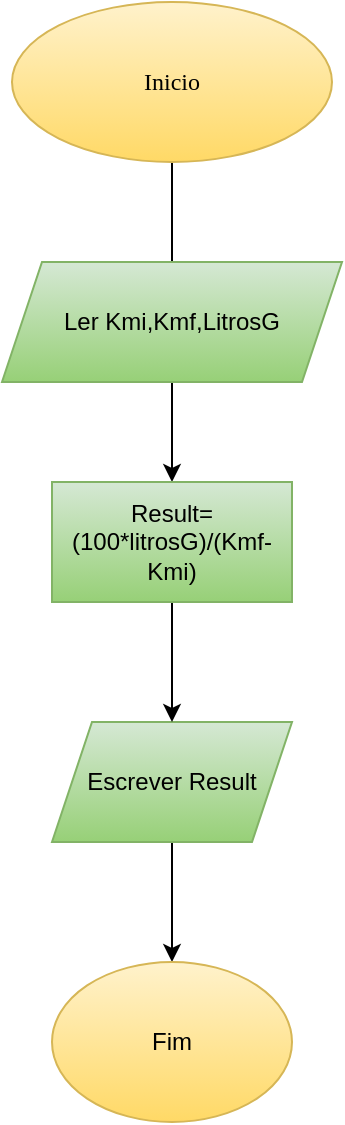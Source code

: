 <mxfile version="28.2.5">
  <diagram name="Página-1" id="rrqdBHtelIrX6Av2DMnf">
    <mxGraphModel dx="1188" dy="619" grid="1" gridSize="10" guides="1" tooltips="1" connect="1" arrows="1" fold="1" page="1" pageScale="1" pageWidth="827" pageHeight="1169" math="0" shadow="0">
      <root>
        <mxCell id="0" />
        <mxCell id="1" parent="0" />
        <mxCell id="syP5aSRpSyRtZvTzLZh8-17" value="" style="edgeStyle=orthogonalEdgeStyle;rounded=0;orthogonalLoop=1;jettySize=auto;html=1;" parent="1" source="syP5aSRpSyRtZvTzLZh8-1" edge="1">
          <mxGeometry relative="1" as="geometry">
            <mxPoint x="440" y="200" as="targetPoint" />
          </mxGeometry>
        </mxCell>
        <mxCell id="syP5aSRpSyRtZvTzLZh8-1" value="Inicio" style="ellipse;whiteSpace=wrap;html=1;fillColor=#fff2cc;strokeColor=#d6b656;gradientColor=#ffd966;labelBorderColor=none;fontFamily=Comic Sans MS;" parent="1" vertex="1">
          <mxGeometry x="360" y="40" width="160" height="80" as="geometry" />
        </mxCell>
        <mxCell id="syP5aSRpSyRtZvTzLZh8-23" value="" style="edgeStyle=orthogonalEdgeStyle;rounded=0;orthogonalLoop=1;jettySize=auto;html=1;" parent="1" source="syP5aSRpSyRtZvTzLZh8-20" target="syP5aSRpSyRtZvTzLZh8-22" edge="1">
          <mxGeometry relative="1" as="geometry" />
        </mxCell>
        <mxCell id="syP5aSRpSyRtZvTzLZh8-20" value="Escrever Result" style="shape=parallelogram;perimeter=parallelogramPerimeter;whiteSpace=wrap;html=1;fixedSize=1;fillColor=#d5e8d4;gradientColor=#97d077;strokeColor=#82b366;" parent="1" vertex="1">
          <mxGeometry x="380" y="400" width="120" height="60" as="geometry" />
        </mxCell>
        <mxCell id="syP5aSRpSyRtZvTzLZh8-22" value="Fim" style="ellipse;whiteSpace=wrap;html=1;fillColor=#fff2cc;gradientColor=#ffd966;strokeColor=#d6b656;" parent="1" vertex="1">
          <mxGeometry x="380" y="520" width="120" height="80" as="geometry" />
        </mxCell>
        <mxCell id="syP5aSRpSyRtZvTzLZh8-26" value="" style="edgeStyle=orthogonalEdgeStyle;rounded=0;orthogonalLoop=1;jettySize=auto;html=1;" parent="1" source="syP5aSRpSyRtZvTzLZh8-24" target="syP5aSRpSyRtZvTzLZh8-25" edge="1">
          <mxGeometry relative="1" as="geometry" />
        </mxCell>
        <mxCell id="syP5aSRpSyRtZvTzLZh8-24" value="Ler Kmi,Kmf,LitrosG" style="shape=parallelogram;perimeter=parallelogramPerimeter;whiteSpace=wrap;html=1;fixedSize=1;fillColor=#d5e8d4;gradientColor=#97d077;strokeColor=#82b366;" parent="1" vertex="1">
          <mxGeometry x="355" y="170" width="170" height="60" as="geometry" />
        </mxCell>
        <mxCell id="QckRDcy1l621r9pxb0oF-1" value="" style="edgeStyle=orthogonalEdgeStyle;rounded=0;orthogonalLoop=1;jettySize=auto;html=1;" edge="1" parent="1" source="syP5aSRpSyRtZvTzLZh8-25" target="syP5aSRpSyRtZvTzLZh8-20">
          <mxGeometry relative="1" as="geometry" />
        </mxCell>
        <mxCell id="syP5aSRpSyRtZvTzLZh8-25" value="Result=(100*litrosG)/(Kmf-Kmi)" style="rounded=0;whiteSpace=wrap;html=1;fillColor=#d5e8d4;gradientColor=#97d077;strokeColor=#82b366;" parent="1" vertex="1">
          <mxGeometry x="380" y="280" width="120" height="60" as="geometry" />
        </mxCell>
      </root>
    </mxGraphModel>
  </diagram>
</mxfile>
